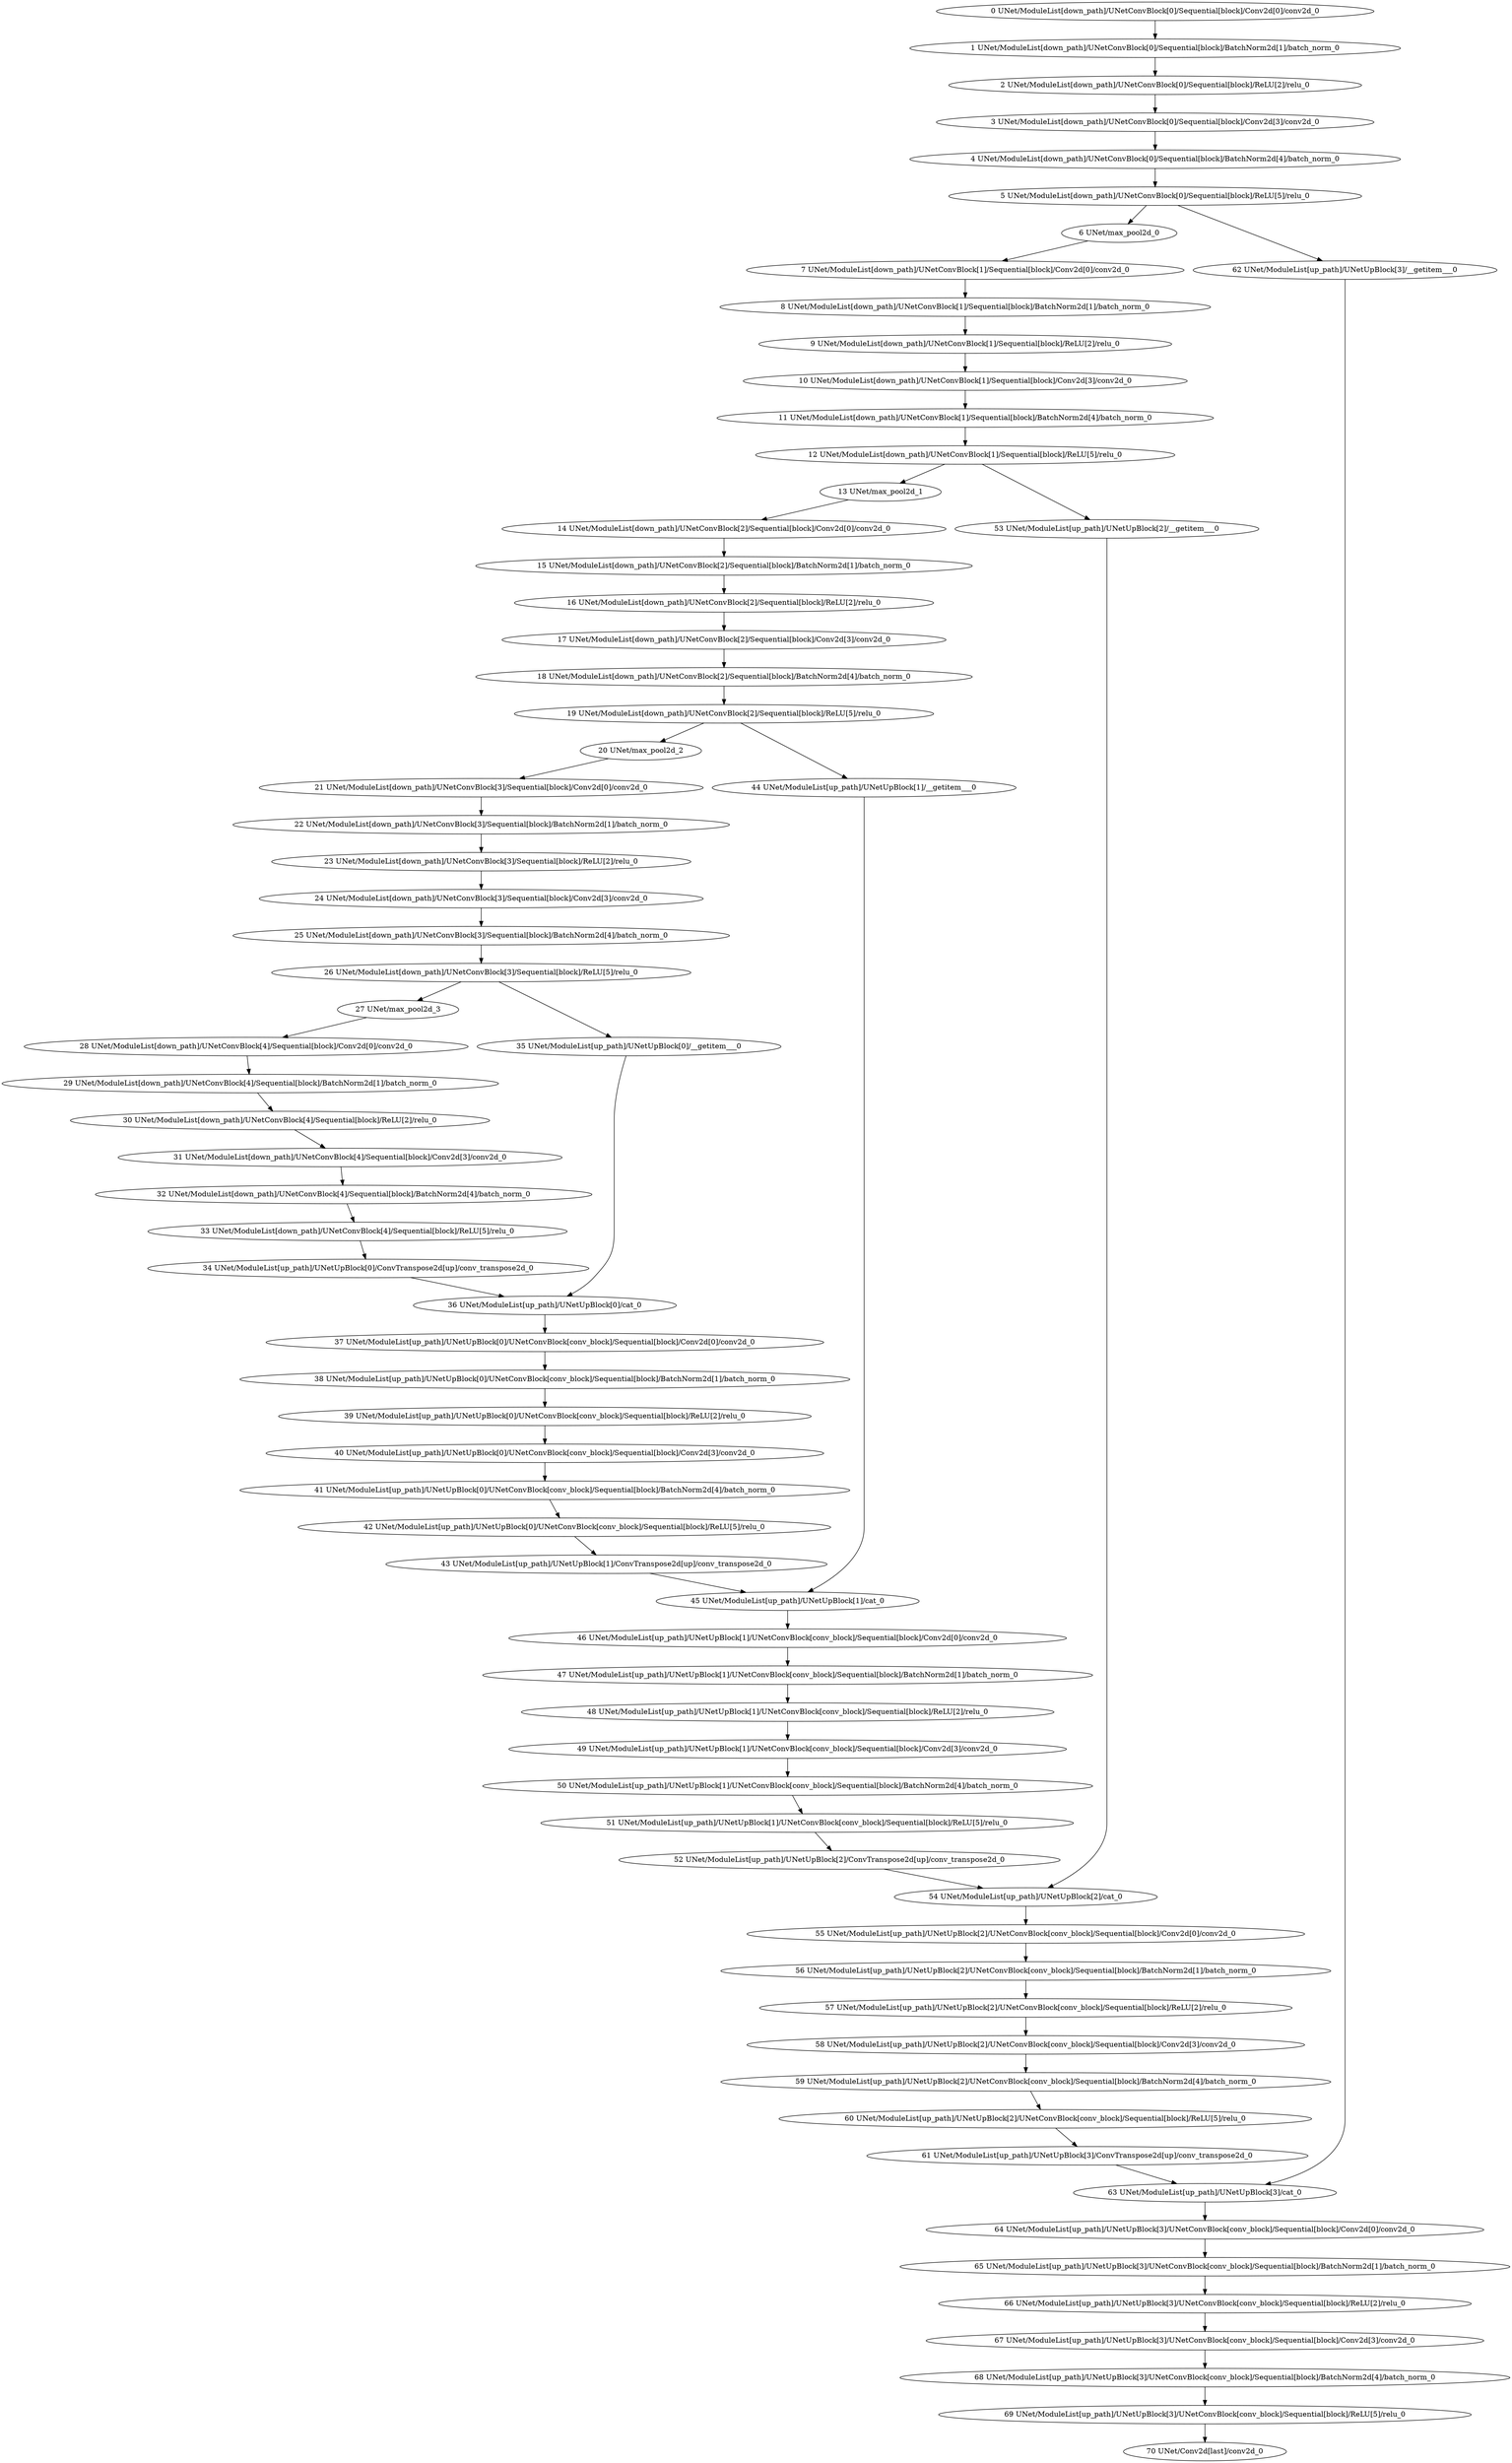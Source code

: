 strict digraph  {
"0 UNet/ModuleList[down_path]/UNetConvBlock[0]/Sequential[block]/Conv2d[0]/conv2d_0" [id=0, type=conv2d];
"1 UNet/ModuleList[down_path]/UNetConvBlock[0]/Sequential[block]/BatchNorm2d[1]/batch_norm_0" [id=1, type=batch_norm];
"2 UNet/ModuleList[down_path]/UNetConvBlock[0]/Sequential[block]/ReLU[2]/relu_0" [id=2, type=relu];
"3 UNet/ModuleList[down_path]/UNetConvBlock[0]/Sequential[block]/Conv2d[3]/conv2d_0" [id=3, type=conv2d];
"4 UNet/ModuleList[down_path]/UNetConvBlock[0]/Sequential[block]/BatchNorm2d[4]/batch_norm_0" [id=4, type=batch_norm];
"5 UNet/ModuleList[down_path]/UNetConvBlock[0]/Sequential[block]/ReLU[5]/relu_0" [id=5, type=relu];
"6 UNet/max_pool2d_0" [id=6, type=max_pool2d];
"7 UNet/ModuleList[down_path]/UNetConvBlock[1]/Sequential[block]/Conv2d[0]/conv2d_0" [id=7, type=conv2d];
"8 UNet/ModuleList[down_path]/UNetConvBlock[1]/Sequential[block]/BatchNorm2d[1]/batch_norm_0" [id=8, type=batch_norm];
"9 UNet/ModuleList[down_path]/UNetConvBlock[1]/Sequential[block]/ReLU[2]/relu_0" [id=9, type=relu];
"10 UNet/ModuleList[down_path]/UNetConvBlock[1]/Sequential[block]/Conv2d[3]/conv2d_0" [id=10, type=conv2d];
"11 UNet/ModuleList[down_path]/UNetConvBlock[1]/Sequential[block]/BatchNorm2d[4]/batch_norm_0" [id=11, type=batch_norm];
"12 UNet/ModuleList[down_path]/UNetConvBlock[1]/Sequential[block]/ReLU[5]/relu_0" [id=12, type=relu];
"13 UNet/max_pool2d_1" [id=13, type=max_pool2d];
"14 UNet/ModuleList[down_path]/UNetConvBlock[2]/Sequential[block]/Conv2d[0]/conv2d_0" [id=14, type=conv2d];
"15 UNet/ModuleList[down_path]/UNetConvBlock[2]/Sequential[block]/BatchNorm2d[1]/batch_norm_0" [id=15, type=batch_norm];
"16 UNet/ModuleList[down_path]/UNetConvBlock[2]/Sequential[block]/ReLU[2]/relu_0" [id=16, type=relu];
"17 UNet/ModuleList[down_path]/UNetConvBlock[2]/Sequential[block]/Conv2d[3]/conv2d_0" [id=17, type=conv2d];
"18 UNet/ModuleList[down_path]/UNetConvBlock[2]/Sequential[block]/BatchNorm2d[4]/batch_norm_0" [id=18, type=batch_norm];
"19 UNet/ModuleList[down_path]/UNetConvBlock[2]/Sequential[block]/ReLU[5]/relu_0" [id=19, type=relu];
"20 UNet/max_pool2d_2" [id=20, type=max_pool2d];
"21 UNet/ModuleList[down_path]/UNetConvBlock[3]/Sequential[block]/Conv2d[0]/conv2d_0" [id=21, type=conv2d];
"22 UNet/ModuleList[down_path]/UNetConvBlock[3]/Sequential[block]/BatchNorm2d[1]/batch_norm_0" [id=22, type=batch_norm];
"23 UNet/ModuleList[down_path]/UNetConvBlock[3]/Sequential[block]/ReLU[2]/relu_0" [id=23, type=relu];
"24 UNet/ModuleList[down_path]/UNetConvBlock[3]/Sequential[block]/Conv2d[3]/conv2d_0" [id=24, type=conv2d];
"25 UNet/ModuleList[down_path]/UNetConvBlock[3]/Sequential[block]/BatchNorm2d[4]/batch_norm_0" [id=25, type=batch_norm];
"26 UNet/ModuleList[down_path]/UNetConvBlock[3]/Sequential[block]/ReLU[5]/relu_0" [id=26, type=relu];
"27 UNet/max_pool2d_3" [id=27, type=max_pool2d];
"28 UNet/ModuleList[down_path]/UNetConvBlock[4]/Sequential[block]/Conv2d[0]/conv2d_0" [id=28, type=conv2d];
"29 UNet/ModuleList[down_path]/UNetConvBlock[4]/Sequential[block]/BatchNorm2d[1]/batch_norm_0" [id=29, type=batch_norm];
"30 UNet/ModuleList[down_path]/UNetConvBlock[4]/Sequential[block]/ReLU[2]/relu_0" [id=30, type=relu];
"31 UNet/ModuleList[down_path]/UNetConvBlock[4]/Sequential[block]/Conv2d[3]/conv2d_0" [id=31, type=conv2d];
"32 UNet/ModuleList[down_path]/UNetConvBlock[4]/Sequential[block]/BatchNorm2d[4]/batch_norm_0" [id=32, type=batch_norm];
"33 UNet/ModuleList[down_path]/UNetConvBlock[4]/Sequential[block]/ReLU[5]/relu_0" [id=33, type=relu];
"34 UNet/ModuleList[up_path]/UNetUpBlock[0]/ConvTranspose2d[up]/conv_transpose2d_0" [id=34, type=conv_transpose2d];
"35 UNet/ModuleList[up_path]/UNetUpBlock[0]/__getitem___0" [id=35, type=__getitem__];
"36 UNet/ModuleList[up_path]/UNetUpBlock[0]/cat_0" [id=36, type=cat];
"37 UNet/ModuleList[up_path]/UNetUpBlock[0]/UNetConvBlock[conv_block]/Sequential[block]/Conv2d[0]/conv2d_0" [id=37, type=conv2d];
"38 UNet/ModuleList[up_path]/UNetUpBlock[0]/UNetConvBlock[conv_block]/Sequential[block]/BatchNorm2d[1]/batch_norm_0" [id=38, type=batch_norm];
"39 UNet/ModuleList[up_path]/UNetUpBlock[0]/UNetConvBlock[conv_block]/Sequential[block]/ReLU[2]/relu_0" [id=39, type=relu];
"40 UNet/ModuleList[up_path]/UNetUpBlock[0]/UNetConvBlock[conv_block]/Sequential[block]/Conv2d[3]/conv2d_0" [id=40, type=conv2d];
"41 UNet/ModuleList[up_path]/UNetUpBlock[0]/UNetConvBlock[conv_block]/Sequential[block]/BatchNorm2d[4]/batch_norm_0" [id=41, type=batch_norm];
"42 UNet/ModuleList[up_path]/UNetUpBlock[0]/UNetConvBlock[conv_block]/Sequential[block]/ReLU[5]/relu_0" [id=42, type=relu];
"43 UNet/ModuleList[up_path]/UNetUpBlock[1]/ConvTranspose2d[up]/conv_transpose2d_0" [id=43, type=conv_transpose2d];
"44 UNet/ModuleList[up_path]/UNetUpBlock[1]/__getitem___0" [id=44, type=__getitem__];
"45 UNet/ModuleList[up_path]/UNetUpBlock[1]/cat_0" [id=45, type=cat];
"46 UNet/ModuleList[up_path]/UNetUpBlock[1]/UNetConvBlock[conv_block]/Sequential[block]/Conv2d[0]/conv2d_0" [id=46, type=conv2d];
"47 UNet/ModuleList[up_path]/UNetUpBlock[1]/UNetConvBlock[conv_block]/Sequential[block]/BatchNorm2d[1]/batch_norm_0" [id=47, type=batch_norm];
"48 UNet/ModuleList[up_path]/UNetUpBlock[1]/UNetConvBlock[conv_block]/Sequential[block]/ReLU[2]/relu_0" [id=48, type=relu];
"49 UNet/ModuleList[up_path]/UNetUpBlock[1]/UNetConvBlock[conv_block]/Sequential[block]/Conv2d[3]/conv2d_0" [id=49, type=conv2d];
"50 UNet/ModuleList[up_path]/UNetUpBlock[1]/UNetConvBlock[conv_block]/Sequential[block]/BatchNorm2d[4]/batch_norm_0" [id=50, type=batch_norm];
"51 UNet/ModuleList[up_path]/UNetUpBlock[1]/UNetConvBlock[conv_block]/Sequential[block]/ReLU[5]/relu_0" [id=51, type=relu];
"52 UNet/ModuleList[up_path]/UNetUpBlock[2]/ConvTranspose2d[up]/conv_transpose2d_0" [id=52, type=conv_transpose2d];
"53 UNet/ModuleList[up_path]/UNetUpBlock[2]/__getitem___0" [id=53, type=__getitem__];
"54 UNet/ModuleList[up_path]/UNetUpBlock[2]/cat_0" [id=54, type=cat];
"55 UNet/ModuleList[up_path]/UNetUpBlock[2]/UNetConvBlock[conv_block]/Sequential[block]/Conv2d[0]/conv2d_0" [id=55, type=conv2d];
"56 UNet/ModuleList[up_path]/UNetUpBlock[2]/UNetConvBlock[conv_block]/Sequential[block]/BatchNorm2d[1]/batch_norm_0" [id=56, type=batch_norm];
"57 UNet/ModuleList[up_path]/UNetUpBlock[2]/UNetConvBlock[conv_block]/Sequential[block]/ReLU[2]/relu_0" [id=57, type=relu];
"58 UNet/ModuleList[up_path]/UNetUpBlock[2]/UNetConvBlock[conv_block]/Sequential[block]/Conv2d[3]/conv2d_0" [id=58, type=conv2d];
"59 UNet/ModuleList[up_path]/UNetUpBlock[2]/UNetConvBlock[conv_block]/Sequential[block]/BatchNorm2d[4]/batch_norm_0" [id=59, type=batch_norm];
"60 UNet/ModuleList[up_path]/UNetUpBlock[2]/UNetConvBlock[conv_block]/Sequential[block]/ReLU[5]/relu_0" [id=60, type=relu];
"61 UNet/ModuleList[up_path]/UNetUpBlock[3]/ConvTranspose2d[up]/conv_transpose2d_0" [id=61, type=conv_transpose2d];
"62 UNet/ModuleList[up_path]/UNetUpBlock[3]/__getitem___0" [id=62, type=__getitem__];
"63 UNet/ModuleList[up_path]/UNetUpBlock[3]/cat_0" [id=63, type=cat];
"64 UNet/ModuleList[up_path]/UNetUpBlock[3]/UNetConvBlock[conv_block]/Sequential[block]/Conv2d[0]/conv2d_0" [id=64, type=conv2d];
"65 UNet/ModuleList[up_path]/UNetUpBlock[3]/UNetConvBlock[conv_block]/Sequential[block]/BatchNorm2d[1]/batch_norm_0" [id=65, type=batch_norm];
"66 UNet/ModuleList[up_path]/UNetUpBlock[3]/UNetConvBlock[conv_block]/Sequential[block]/ReLU[2]/relu_0" [id=66, type=relu];
"67 UNet/ModuleList[up_path]/UNetUpBlock[3]/UNetConvBlock[conv_block]/Sequential[block]/Conv2d[3]/conv2d_0" [id=67, type=conv2d];
"68 UNet/ModuleList[up_path]/UNetUpBlock[3]/UNetConvBlock[conv_block]/Sequential[block]/BatchNorm2d[4]/batch_norm_0" [id=68, type=batch_norm];
"69 UNet/ModuleList[up_path]/UNetUpBlock[3]/UNetConvBlock[conv_block]/Sequential[block]/ReLU[5]/relu_0" [id=69, type=relu];
"70 UNet/Conv2d[last]/conv2d_0" [id=70, type=conv2d];
"0 UNet/ModuleList[down_path]/UNetConvBlock[0]/Sequential[block]/Conv2d[0]/conv2d_0" -> "1 UNet/ModuleList[down_path]/UNetConvBlock[0]/Sequential[block]/BatchNorm2d[1]/batch_norm_0";
"1 UNet/ModuleList[down_path]/UNetConvBlock[0]/Sequential[block]/BatchNorm2d[1]/batch_norm_0" -> "2 UNet/ModuleList[down_path]/UNetConvBlock[0]/Sequential[block]/ReLU[2]/relu_0";
"2 UNet/ModuleList[down_path]/UNetConvBlock[0]/Sequential[block]/ReLU[2]/relu_0" -> "3 UNet/ModuleList[down_path]/UNetConvBlock[0]/Sequential[block]/Conv2d[3]/conv2d_0";
"3 UNet/ModuleList[down_path]/UNetConvBlock[0]/Sequential[block]/Conv2d[3]/conv2d_0" -> "4 UNet/ModuleList[down_path]/UNetConvBlock[0]/Sequential[block]/BatchNorm2d[4]/batch_norm_0";
"4 UNet/ModuleList[down_path]/UNetConvBlock[0]/Sequential[block]/BatchNorm2d[4]/batch_norm_0" -> "5 UNet/ModuleList[down_path]/UNetConvBlock[0]/Sequential[block]/ReLU[5]/relu_0";
"5 UNet/ModuleList[down_path]/UNetConvBlock[0]/Sequential[block]/ReLU[5]/relu_0" -> "6 UNet/max_pool2d_0";
"6 UNet/max_pool2d_0" -> "7 UNet/ModuleList[down_path]/UNetConvBlock[1]/Sequential[block]/Conv2d[0]/conv2d_0";
"7 UNet/ModuleList[down_path]/UNetConvBlock[1]/Sequential[block]/Conv2d[0]/conv2d_0" -> "8 UNet/ModuleList[down_path]/UNetConvBlock[1]/Sequential[block]/BatchNorm2d[1]/batch_norm_0";
"8 UNet/ModuleList[down_path]/UNetConvBlock[1]/Sequential[block]/BatchNorm2d[1]/batch_norm_0" -> "9 UNet/ModuleList[down_path]/UNetConvBlock[1]/Sequential[block]/ReLU[2]/relu_0";
"5 UNet/ModuleList[down_path]/UNetConvBlock[0]/Sequential[block]/ReLU[5]/relu_0" -> "62 UNet/ModuleList[up_path]/UNetUpBlock[3]/__getitem___0";
"9 UNet/ModuleList[down_path]/UNetConvBlock[1]/Sequential[block]/ReLU[2]/relu_0" -> "10 UNet/ModuleList[down_path]/UNetConvBlock[1]/Sequential[block]/Conv2d[3]/conv2d_0";
"10 UNet/ModuleList[down_path]/UNetConvBlock[1]/Sequential[block]/Conv2d[3]/conv2d_0" -> "11 UNet/ModuleList[down_path]/UNetConvBlock[1]/Sequential[block]/BatchNorm2d[4]/batch_norm_0";
"11 UNet/ModuleList[down_path]/UNetConvBlock[1]/Sequential[block]/BatchNorm2d[4]/batch_norm_0" -> "12 UNet/ModuleList[down_path]/UNetConvBlock[1]/Sequential[block]/ReLU[5]/relu_0";
"12 UNet/ModuleList[down_path]/UNetConvBlock[1]/Sequential[block]/ReLU[5]/relu_0" -> "13 UNet/max_pool2d_1";
"12 UNet/ModuleList[down_path]/UNetConvBlock[1]/Sequential[block]/ReLU[5]/relu_0" -> "53 UNet/ModuleList[up_path]/UNetUpBlock[2]/__getitem___0";
"13 UNet/max_pool2d_1" -> "14 UNet/ModuleList[down_path]/UNetConvBlock[2]/Sequential[block]/Conv2d[0]/conv2d_0";
"14 UNet/ModuleList[down_path]/UNetConvBlock[2]/Sequential[block]/Conv2d[0]/conv2d_0" -> "15 UNet/ModuleList[down_path]/UNetConvBlock[2]/Sequential[block]/BatchNorm2d[1]/batch_norm_0";
"15 UNet/ModuleList[down_path]/UNetConvBlock[2]/Sequential[block]/BatchNorm2d[1]/batch_norm_0" -> "16 UNet/ModuleList[down_path]/UNetConvBlock[2]/Sequential[block]/ReLU[2]/relu_0";
"16 UNet/ModuleList[down_path]/UNetConvBlock[2]/Sequential[block]/ReLU[2]/relu_0" -> "17 UNet/ModuleList[down_path]/UNetConvBlock[2]/Sequential[block]/Conv2d[3]/conv2d_0";
"17 UNet/ModuleList[down_path]/UNetConvBlock[2]/Sequential[block]/Conv2d[3]/conv2d_0" -> "18 UNet/ModuleList[down_path]/UNetConvBlock[2]/Sequential[block]/BatchNorm2d[4]/batch_norm_0";
"18 UNet/ModuleList[down_path]/UNetConvBlock[2]/Sequential[block]/BatchNorm2d[4]/batch_norm_0" -> "19 UNet/ModuleList[down_path]/UNetConvBlock[2]/Sequential[block]/ReLU[5]/relu_0";
"19 UNet/ModuleList[down_path]/UNetConvBlock[2]/Sequential[block]/ReLU[5]/relu_0" -> "20 UNet/max_pool2d_2";
"19 UNet/ModuleList[down_path]/UNetConvBlock[2]/Sequential[block]/ReLU[5]/relu_0" -> "44 UNet/ModuleList[up_path]/UNetUpBlock[1]/__getitem___0";
"20 UNet/max_pool2d_2" -> "21 UNet/ModuleList[down_path]/UNetConvBlock[3]/Sequential[block]/Conv2d[0]/conv2d_0";
"21 UNet/ModuleList[down_path]/UNetConvBlock[3]/Sequential[block]/Conv2d[0]/conv2d_0" -> "22 UNet/ModuleList[down_path]/UNetConvBlock[3]/Sequential[block]/BatchNorm2d[1]/batch_norm_0";
"22 UNet/ModuleList[down_path]/UNetConvBlock[3]/Sequential[block]/BatchNorm2d[1]/batch_norm_0" -> "23 UNet/ModuleList[down_path]/UNetConvBlock[3]/Sequential[block]/ReLU[2]/relu_0";
"23 UNet/ModuleList[down_path]/UNetConvBlock[3]/Sequential[block]/ReLU[2]/relu_0" -> "24 UNet/ModuleList[down_path]/UNetConvBlock[3]/Sequential[block]/Conv2d[3]/conv2d_0";
"24 UNet/ModuleList[down_path]/UNetConvBlock[3]/Sequential[block]/Conv2d[3]/conv2d_0" -> "25 UNet/ModuleList[down_path]/UNetConvBlock[3]/Sequential[block]/BatchNorm2d[4]/batch_norm_0";
"25 UNet/ModuleList[down_path]/UNetConvBlock[3]/Sequential[block]/BatchNorm2d[4]/batch_norm_0" -> "26 UNet/ModuleList[down_path]/UNetConvBlock[3]/Sequential[block]/ReLU[5]/relu_0";
"26 UNet/ModuleList[down_path]/UNetConvBlock[3]/Sequential[block]/ReLU[5]/relu_0" -> "27 UNet/max_pool2d_3";
"26 UNet/ModuleList[down_path]/UNetConvBlock[3]/Sequential[block]/ReLU[5]/relu_0" -> "35 UNet/ModuleList[up_path]/UNetUpBlock[0]/__getitem___0";
"27 UNet/max_pool2d_3" -> "28 UNet/ModuleList[down_path]/UNetConvBlock[4]/Sequential[block]/Conv2d[0]/conv2d_0";
"28 UNet/ModuleList[down_path]/UNetConvBlock[4]/Sequential[block]/Conv2d[0]/conv2d_0" -> "29 UNet/ModuleList[down_path]/UNetConvBlock[4]/Sequential[block]/BatchNorm2d[1]/batch_norm_0";
"29 UNet/ModuleList[down_path]/UNetConvBlock[4]/Sequential[block]/BatchNorm2d[1]/batch_norm_0" -> "30 UNet/ModuleList[down_path]/UNetConvBlock[4]/Sequential[block]/ReLU[2]/relu_0";
"30 UNet/ModuleList[down_path]/UNetConvBlock[4]/Sequential[block]/ReLU[2]/relu_0" -> "31 UNet/ModuleList[down_path]/UNetConvBlock[4]/Sequential[block]/Conv2d[3]/conv2d_0";
"31 UNet/ModuleList[down_path]/UNetConvBlock[4]/Sequential[block]/Conv2d[3]/conv2d_0" -> "32 UNet/ModuleList[down_path]/UNetConvBlock[4]/Sequential[block]/BatchNorm2d[4]/batch_norm_0";
"32 UNet/ModuleList[down_path]/UNetConvBlock[4]/Sequential[block]/BatchNorm2d[4]/batch_norm_0" -> "33 UNet/ModuleList[down_path]/UNetConvBlock[4]/Sequential[block]/ReLU[5]/relu_0";
"33 UNet/ModuleList[down_path]/UNetConvBlock[4]/Sequential[block]/ReLU[5]/relu_0" -> "34 UNet/ModuleList[up_path]/UNetUpBlock[0]/ConvTranspose2d[up]/conv_transpose2d_0";
"34 UNet/ModuleList[up_path]/UNetUpBlock[0]/ConvTranspose2d[up]/conv_transpose2d_0" -> "36 UNet/ModuleList[up_path]/UNetUpBlock[0]/cat_0";
"35 UNet/ModuleList[up_path]/UNetUpBlock[0]/__getitem___0" -> "36 UNet/ModuleList[up_path]/UNetUpBlock[0]/cat_0";
"36 UNet/ModuleList[up_path]/UNetUpBlock[0]/cat_0" -> "37 UNet/ModuleList[up_path]/UNetUpBlock[0]/UNetConvBlock[conv_block]/Sequential[block]/Conv2d[0]/conv2d_0";
"37 UNet/ModuleList[up_path]/UNetUpBlock[0]/UNetConvBlock[conv_block]/Sequential[block]/Conv2d[0]/conv2d_0" -> "38 UNet/ModuleList[up_path]/UNetUpBlock[0]/UNetConvBlock[conv_block]/Sequential[block]/BatchNorm2d[1]/batch_norm_0";
"38 UNet/ModuleList[up_path]/UNetUpBlock[0]/UNetConvBlock[conv_block]/Sequential[block]/BatchNorm2d[1]/batch_norm_0" -> "39 UNet/ModuleList[up_path]/UNetUpBlock[0]/UNetConvBlock[conv_block]/Sequential[block]/ReLU[2]/relu_0";
"39 UNet/ModuleList[up_path]/UNetUpBlock[0]/UNetConvBlock[conv_block]/Sequential[block]/ReLU[2]/relu_0" -> "40 UNet/ModuleList[up_path]/UNetUpBlock[0]/UNetConvBlock[conv_block]/Sequential[block]/Conv2d[3]/conv2d_0";
"40 UNet/ModuleList[up_path]/UNetUpBlock[0]/UNetConvBlock[conv_block]/Sequential[block]/Conv2d[3]/conv2d_0" -> "41 UNet/ModuleList[up_path]/UNetUpBlock[0]/UNetConvBlock[conv_block]/Sequential[block]/BatchNorm2d[4]/batch_norm_0";
"41 UNet/ModuleList[up_path]/UNetUpBlock[0]/UNetConvBlock[conv_block]/Sequential[block]/BatchNorm2d[4]/batch_norm_0" -> "42 UNet/ModuleList[up_path]/UNetUpBlock[0]/UNetConvBlock[conv_block]/Sequential[block]/ReLU[5]/relu_0";
"42 UNet/ModuleList[up_path]/UNetUpBlock[0]/UNetConvBlock[conv_block]/Sequential[block]/ReLU[5]/relu_0" -> "43 UNet/ModuleList[up_path]/UNetUpBlock[1]/ConvTranspose2d[up]/conv_transpose2d_0";
"43 UNet/ModuleList[up_path]/UNetUpBlock[1]/ConvTranspose2d[up]/conv_transpose2d_0" -> "45 UNet/ModuleList[up_path]/UNetUpBlock[1]/cat_0";
"44 UNet/ModuleList[up_path]/UNetUpBlock[1]/__getitem___0" -> "45 UNet/ModuleList[up_path]/UNetUpBlock[1]/cat_0";
"45 UNet/ModuleList[up_path]/UNetUpBlock[1]/cat_0" -> "46 UNet/ModuleList[up_path]/UNetUpBlock[1]/UNetConvBlock[conv_block]/Sequential[block]/Conv2d[0]/conv2d_0";
"46 UNet/ModuleList[up_path]/UNetUpBlock[1]/UNetConvBlock[conv_block]/Sequential[block]/Conv2d[0]/conv2d_0" -> "47 UNet/ModuleList[up_path]/UNetUpBlock[1]/UNetConvBlock[conv_block]/Sequential[block]/BatchNorm2d[1]/batch_norm_0";
"47 UNet/ModuleList[up_path]/UNetUpBlock[1]/UNetConvBlock[conv_block]/Sequential[block]/BatchNorm2d[1]/batch_norm_0" -> "48 UNet/ModuleList[up_path]/UNetUpBlock[1]/UNetConvBlock[conv_block]/Sequential[block]/ReLU[2]/relu_0";
"48 UNet/ModuleList[up_path]/UNetUpBlock[1]/UNetConvBlock[conv_block]/Sequential[block]/ReLU[2]/relu_0" -> "49 UNet/ModuleList[up_path]/UNetUpBlock[1]/UNetConvBlock[conv_block]/Sequential[block]/Conv2d[3]/conv2d_0";
"49 UNet/ModuleList[up_path]/UNetUpBlock[1]/UNetConvBlock[conv_block]/Sequential[block]/Conv2d[3]/conv2d_0" -> "50 UNet/ModuleList[up_path]/UNetUpBlock[1]/UNetConvBlock[conv_block]/Sequential[block]/BatchNorm2d[4]/batch_norm_0";
"50 UNet/ModuleList[up_path]/UNetUpBlock[1]/UNetConvBlock[conv_block]/Sequential[block]/BatchNorm2d[4]/batch_norm_0" -> "51 UNet/ModuleList[up_path]/UNetUpBlock[1]/UNetConvBlock[conv_block]/Sequential[block]/ReLU[5]/relu_0";
"51 UNet/ModuleList[up_path]/UNetUpBlock[1]/UNetConvBlock[conv_block]/Sequential[block]/ReLU[5]/relu_0" -> "52 UNet/ModuleList[up_path]/UNetUpBlock[2]/ConvTranspose2d[up]/conv_transpose2d_0";
"52 UNet/ModuleList[up_path]/UNetUpBlock[2]/ConvTranspose2d[up]/conv_transpose2d_0" -> "54 UNet/ModuleList[up_path]/UNetUpBlock[2]/cat_0";
"53 UNet/ModuleList[up_path]/UNetUpBlock[2]/__getitem___0" -> "54 UNet/ModuleList[up_path]/UNetUpBlock[2]/cat_0";
"54 UNet/ModuleList[up_path]/UNetUpBlock[2]/cat_0" -> "55 UNet/ModuleList[up_path]/UNetUpBlock[2]/UNetConvBlock[conv_block]/Sequential[block]/Conv2d[0]/conv2d_0";
"55 UNet/ModuleList[up_path]/UNetUpBlock[2]/UNetConvBlock[conv_block]/Sequential[block]/Conv2d[0]/conv2d_0" -> "56 UNet/ModuleList[up_path]/UNetUpBlock[2]/UNetConvBlock[conv_block]/Sequential[block]/BatchNorm2d[1]/batch_norm_0";
"56 UNet/ModuleList[up_path]/UNetUpBlock[2]/UNetConvBlock[conv_block]/Sequential[block]/BatchNorm2d[1]/batch_norm_0" -> "57 UNet/ModuleList[up_path]/UNetUpBlock[2]/UNetConvBlock[conv_block]/Sequential[block]/ReLU[2]/relu_0";
"57 UNet/ModuleList[up_path]/UNetUpBlock[2]/UNetConvBlock[conv_block]/Sequential[block]/ReLU[2]/relu_0" -> "58 UNet/ModuleList[up_path]/UNetUpBlock[2]/UNetConvBlock[conv_block]/Sequential[block]/Conv2d[3]/conv2d_0";
"58 UNet/ModuleList[up_path]/UNetUpBlock[2]/UNetConvBlock[conv_block]/Sequential[block]/Conv2d[3]/conv2d_0" -> "59 UNet/ModuleList[up_path]/UNetUpBlock[2]/UNetConvBlock[conv_block]/Sequential[block]/BatchNorm2d[4]/batch_norm_0";
"59 UNet/ModuleList[up_path]/UNetUpBlock[2]/UNetConvBlock[conv_block]/Sequential[block]/BatchNorm2d[4]/batch_norm_0" -> "60 UNet/ModuleList[up_path]/UNetUpBlock[2]/UNetConvBlock[conv_block]/Sequential[block]/ReLU[5]/relu_0";
"60 UNet/ModuleList[up_path]/UNetUpBlock[2]/UNetConvBlock[conv_block]/Sequential[block]/ReLU[5]/relu_0" -> "61 UNet/ModuleList[up_path]/UNetUpBlock[3]/ConvTranspose2d[up]/conv_transpose2d_0";
"61 UNet/ModuleList[up_path]/UNetUpBlock[3]/ConvTranspose2d[up]/conv_transpose2d_0" -> "63 UNet/ModuleList[up_path]/UNetUpBlock[3]/cat_0";
"62 UNet/ModuleList[up_path]/UNetUpBlock[3]/__getitem___0" -> "63 UNet/ModuleList[up_path]/UNetUpBlock[3]/cat_0";
"63 UNet/ModuleList[up_path]/UNetUpBlock[3]/cat_0" -> "64 UNet/ModuleList[up_path]/UNetUpBlock[3]/UNetConvBlock[conv_block]/Sequential[block]/Conv2d[0]/conv2d_0";
"64 UNet/ModuleList[up_path]/UNetUpBlock[3]/UNetConvBlock[conv_block]/Sequential[block]/Conv2d[0]/conv2d_0" -> "65 UNet/ModuleList[up_path]/UNetUpBlock[3]/UNetConvBlock[conv_block]/Sequential[block]/BatchNorm2d[1]/batch_norm_0";
"65 UNet/ModuleList[up_path]/UNetUpBlock[3]/UNetConvBlock[conv_block]/Sequential[block]/BatchNorm2d[1]/batch_norm_0" -> "66 UNet/ModuleList[up_path]/UNetUpBlock[3]/UNetConvBlock[conv_block]/Sequential[block]/ReLU[2]/relu_0";
"66 UNet/ModuleList[up_path]/UNetUpBlock[3]/UNetConvBlock[conv_block]/Sequential[block]/ReLU[2]/relu_0" -> "67 UNet/ModuleList[up_path]/UNetUpBlock[3]/UNetConvBlock[conv_block]/Sequential[block]/Conv2d[3]/conv2d_0";
"67 UNet/ModuleList[up_path]/UNetUpBlock[3]/UNetConvBlock[conv_block]/Sequential[block]/Conv2d[3]/conv2d_0" -> "68 UNet/ModuleList[up_path]/UNetUpBlock[3]/UNetConvBlock[conv_block]/Sequential[block]/BatchNorm2d[4]/batch_norm_0";
"68 UNet/ModuleList[up_path]/UNetUpBlock[3]/UNetConvBlock[conv_block]/Sequential[block]/BatchNorm2d[4]/batch_norm_0" -> "69 UNet/ModuleList[up_path]/UNetUpBlock[3]/UNetConvBlock[conv_block]/Sequential[block]/ReLU[5]/relu_0";
"69 UNet/ModuleList[up_path]/UNetUpBlock[3]/UNetConvBlock[conv_block]/Sequential[block]/ReLU[5]/relu_0" -> "70 UNet/Conv2d[last]/conv2d_0";
}
